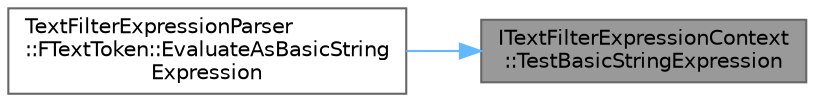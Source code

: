 digraph "ITextFilterExpressionContext::TestBasicStringExpression"
{
 // INTERACTIVE_SVG=YES
 // LATEX_PDF_SIZE
  bgcolor="transparent";
  edge [fontname=Helvetica,fontsize=10,labelfontname=Helvetica,labelfontsize=10];
  node [fontname=Helvetica,fontsize=10,shape=box,height=0.2,width=0.4];
  rankdir="RL";
  Node1 [id="Node000001",label="ITextFilterExpressionContext\l::TestBasicStringExpression",height=0.2,width=0.4,color="gray40", fillcolor="grey60", style="filled", fontcolor="black",tooltip="Test the given value against the strings extracted from the current item."];
  Node1 -> Node2 [id="edge1_Node000001_Node000002",dir="back",color="steelblue1",style="solid",tooltip=" "];
  Node2 [id="Node000002",label="TextFilterExpressionParser\l::FTextToken::EvaluateAsBasicString\lExpression",height=0.2,width=0.4,color="grey40", fillcolor="white", style="filled",URL="$d9/d61/classTextFilterExpressionParser_1_1FTextToken.html#a4ad7a8b0147b84add9b75d06e1ffd3bf",tooltip=" "];
}
